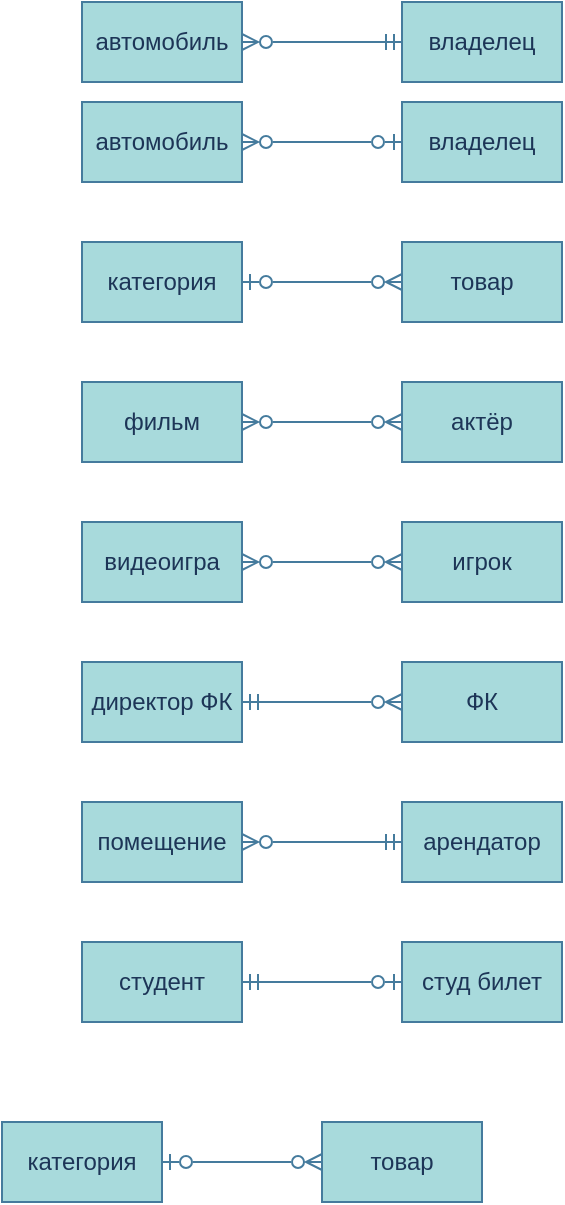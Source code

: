 <mxfile version="26.0.10">
  <diagram name="Страница — 1" id="SeEi-_ZefRSOAg-EYD2t">
    <mxGraphModel dx="398" dy="252" grid="1" gridSize="10" guides="1" tooltips="1" connect="1" arrows="1" fold="1" page="1" pageScale="1" pageWidth="827" pageHeight="1169" math="0" shadow="0">
      <root>
        <mxCell id="0" />
        <mxCell id="1" parent="0" />
        <mxCell id="dbEYTI0G9b-l1WtTMVDP-7" style="edgeStyle=orthogonalEdgeStyle;rounded=0;orthogonalLoop=1;jettySize=auto;html=1;exitX=1;exitY=0.5;exitDx=0;exitDy=0;entryX=0;entryY=0.5;entryDx=0;entryDy=0;strokeColor=#457B9D;fontColor=default;fillColor=#A8DADC;startArrow=ERzeroToMany;startFill=0;endArrow=ERmandOne;endFill=0;labelBackgroundColor=none;" edge="1" parent="1" source="dbEYTI0G9b-l1WtTMVDP-5" target="dbEYTI0G9b-l1WtTMVDP-6">
          <mxGeometry relative="1" as="geometry" />
        </mxCell>
        <mxCell id="dbEYTI0G9b-l1WtTMVDP-5" value="автомобиль" style="whiteSpace=wrap;html=1;align=center;strokeColor=#457B9D;fontColor=#1D3557;fillColor=#A8DADC;labelBackgroundColor=none;" vertex="1" parent="1">
          <mxGeometry x="120" y="80" width="80" height="40" as="geometry" />
        </mxCell>
        <mxCell id="dbEYTI0G9b-l1WtTMVDP-6" value="владелец" style="whiteSpace=wrap;html=1;align=center;strokeColor=#457B9D;fontColor=#1D3557;fillColor=#A8DADC;labelBackgroundColor=none;" vertex="1" parent="1">
          <mxGeometry x="280" y="80" width="80" height="40" as="geometry" />
        </mxCell>
        <mxCell id="dbEYTI0G9b-l1WtTMVDP-10" style="edgeStyle=orthogonalEdgeStyle;rounded=0;orthogonalLoop=1;jettySize=auto;html=1;exitX=1;exitY=0.5;exitDx=0;exitDy=0;entryX=0;entryY=0.5;entryDx=0;entryDy=0;strokeColor=#457B9D;fontColor=default;fillColor=#A8DADC;startArrow=ERzeroToMany;startFill=0;endArrow=ERzeroToOne;endFill=0;labelBackgroundColor=none;" edge="1" parent="1" source="dbEYTI0G9b-l1WtTMVDP-11" target="dbEYTI0G9b-l1WtTMVDP-12">
          <mxGeometry relative="1" as="geometry" />
        </mxCell>
        <mxCell id="dbEYTI0G9b-l1WtTMVDP-11" value="автомобиль" style="whiteSpace=wrap;html=1;align=center;strokeColor=#457B9D;fontColor=#1D3557;fillColor=#A8DADC;labelBackgroundColor=none;" vertex="1" parent="1">
          <mxGeometry x="120" y="130" width="80" height="40" as="geometry" />
        </mxCell>
        <mxCell id="dbEYTI0G9b-l1WtTMVDP-12" value="владелец" style="whiteSpace=wrap;html=1;align=center;strokeColor=#457B9D;fontColor=#1D3557;fillColor=#A8DADC;labelBackgroundColor=none;" vertex="1" parent="1">
          <mxGeometry x="280" y="130" width="80" height="40" as="geometry" />
        </mxCell>
        <mxCell id="dbEYTI0G9b-l1WtTMVDP-13" style="edgeStyle=orthogonalEdgeStyle;rounded=0;orthogonalLoop=1;jettySize=auto;html=1;exitX=1;exitY=0.5;exitDx=0;exitDy=0;entryX=0;entryY=0.5;entryDx=0;entryDy=0;strokeColor=#457B9D;fontColor=default;fillColor=#A8DADC;startArrow=ERzeroToOne;startFill=0;endArrow=ERzeroToMany;endFill=0;labelBackgroundColor=none;" edge="1" parent="1" source="dbEYTI0G9b-l1WtTMVDP-14" target="dbEYTI0G9b-l1WtTMVDP-15">
          <mxGeometry relative="1" as="geometry" />
        </mxCell>
        <mxCell id="dbEYTI0G9b-l1WtTMVDP-14" value="категория" style="whiteSpace=wrap;html=1;align=center;strokeColor=#457B9D;fontColor=#1D3557;fillColor=#A8DADC;labelBackgroundColor=none;" vertex="1" parent="1">
          <mxGeometry x="120" y="200" width="80" height="40" as="geometry" />
        </mxCell>
        <mxCell id="dbEYTI0G9b-l1WtTMVDP-15" value="товар" style="whiteSpace=wrap;html=1;align=center;strokeColor=#457B9D;fontColor=#1D3557;fillColor=#A8DADC;labelBackgroundColor=none;" vertex="1" parent="1">
          <mxGeometry x="280" y="200" width="80" height="40" as="geometry" />
        </mxCell>
        <mxCell id="dbEYTI0G9b-l1WtTMVDP-16" style="edgeStyle=orthogonalEdgeStyle;rounded=0;orthogonalLoop=1;jettySize=auto;html=1;exitX=1;exitY=0.5;exitDx=0;exitDy=0;entryX=0;entryY=0.5;entryDx=0;entryDy=0;strokeColor=#457B9D;fontColor=default;fillColor=#A8DADC;startArrow=ERzeroToMany;startFill=0;endArrow=ERzeroToMany;endFill=0;labelBackgroundColor=none;" edge="1" parent="1" source="dbEYTI0G9b-l1WtTMVDP-17" target="dbEYTI0G9b-l1WtTMVDP-18">
          <mxGeometry relative="1" as="geometry" />
        </mxCell>
        <mxCell id="dbEYTI0G9b-l1WtTMVDP-17" value="фильм" style="whiteSpace=wrap;html=1;align=center;strokeColor=#457B9D;fontColor=#1D3557;fillColor=#A8DADC;labelBackgroundColor=none;" vertex="1" parent="1">
          <mxGeometry x="120" y="270" width="80" height="40" as="geometry" />
        </mxCell>
        <mxCell id="dbEYTI0G9b-l1WtTMVDP-18" value="актёр" style="whiteSpace=wrap;html=1;align=center;strokeColor=#457B9D;fontColor=#1D3557;fillColor=#A8DADC;labelBackgroundColor=none;" vertex="1" parent="1">
          <mxGeometry x="280" y="270" width="80" height="40" as="geometry" />
        </mxCell>
        <mxCell id="dbEYTI0G9b-l1WtTMVDP-19" style="edgeStyle=orthogonalEdgeStyle;rounded=0;orthogonalLoop=1;jettySize=auto;html=1;exitX=1;exitY=0.5;exitDx=0;exitDy=0;entryX=0;entryY=0.5;entryDx=0;entryDy=0;strokeColor=#457B9D;fontColor=default;fillColor=#A8DADC;startArrow=ERzeroToMany;startFill=0;endArrow=ERzeroToMany;endFill=0;labelBackgroundColor=none;" edge="1" source="dbEYTI0G9b-l1WtTMVDP-20" target="dbEYTI0G9b-l1WtTMVDP-21" parent="1">
          <mxGeometry relative="1" as="geometry" />
        </mxCell>
        <mxCell id="dbEYTI0G9b-l1WtTMVDP-20" value="видеоигра" style="whiteSpace=wrap;html=1;align=center;strokeColor=#457B9D;fontColor=#1D3557;fillColor=#A8DADC;labelBackgroundColor=none;" vertex="1" parent="1">
          <mxGeometry x="120" y="340" width="80" height="40" as="geometry" />
        </mxCell>
        <mxCell id="dbEYTI0G9b-l1WtTMVDP-21" value="игрок" style="whiteSpace=wrap;html=1;align=center;strokeColor=#457B9D;fontColor=#1D3557;fillColor=#A8DADC;labelBackgroundColor=none;" vertex="1" parent="1">
          <mxGeometry x="280" y="340" width="80" height="40" as="geometry" />
        </mxCell>
        <mxCell id="dbEYTI0G9b-l1WtTMVDP-22" style="edgeStyle=orthogonalEdgeStyle;rounded=0;orthogonalLoop=1;jettySize=auto;html=1;exitX=1;exitY=0.5;exitDx=0;exitDy=0;entryX=0;entryY=0.5;entryDx=0;entryDy=0;strokeColor=#457B9D;fontColor=default;fillColor=#A8DADC;startArrow=ERmandOne;startFill=0;endArrow=ERzeroToMany;endFill=0;labelBackgroundColor=none;" edge="1" parent="1" source="dbEYTI0G9b-l1WtTMVDP-23" target="dbEYTI0G9b-l1WtTMVDP-24">
          <mxGeometry relative="1" as="geometry" />
        </mxCell>
        <mxCell id="dbEYTI0G9b-l1WtTMVDP-23" value="директор ФК" style="whiteSpace=wrap;html=1;align=center;strokeColor=#457B9D;fontColor=#1D3557;fillColor=#A8DADC;labelBackgroundColor=none;" vertex="1" parent="1">
          <mxGeometry x="120" y="410" width="80" height="40" as="geometry" />
        </mxCell>
        <mxCell id="dbEYTI0G9b-l1WtTMVDP-24" value="ФК" style="whiteSpace=wrap;html=1;align=center;strokeColor=#457B9D;fontColor=#1D3557;fillColor=#A8DADC;labelBackgroundColor=none;" vertex="1" parent="1">
          <mxGeometry x="280" y="410" width="80" height="40" as="geometry" />
        </mxCell>
        <mxCell id="dbEYTI0G9b-l1WtTMVDP-25" style="edgeStyle=orthogonalEdgeStyle;rounded=0;orthogonalLoop=1;jettySize=auto;html=1;exitX=1;exitY=0.5;exitDx=0;exitDy=0;entryX=0;entryY=0.5;entryDx=0;entryDy=0;strokeColor=#457B9D;fontColor=default;fillColor=#A8DADC;startArrow=ERzeroToMany;startFill=0;endArrow=ERmandOne;endFill=0;labelBackgroundColor=none;" edge="1" source="dbEYTI0G9b-l1WtTMVDP-26" target="dbEYTI0G9b-l1WtTMVDP-27" parent="1">
          <mxGeometry relative="1" as="geometry" />
        </mxCell>
        <mxCell id="dbEYTI0G9b-l1WtTMVDP-26" value="помещение" style="whiteSpace=wrap;html=1;align=center;strokeColor=#457B9D;fontColor=#1D3557;fillColor=#A8DADC;labelBackgroundColor=none;" vertex="1" parent="1">
          <mxGeometry x="120" y="480" width="80" height="40" as="geometry" />
        </mxCell>
        <mxCell id="dbEYTI0G9b-l1WtTMVDP-27" value="арендатор" style="whiteSpace=wrap;html=1;align=center;strokeColor=#457B9D;fontColor=#1D3557;fillColor=#A8DADC;labelBackgroundColor=none;" vertex="1" parent="1">
          <mxGeometry x="280" y="480" width="80" height="40" as="geometry" />
        </mxCell>
        <mxCell id="dbEYTI0G9b-l1WtTMVDP-28" style="edgeStyle=orthogonalEdgeStyle;rounded=0;orthogonalLoop=1;jettySize=auto;html=1;exitX=1;exitY=0.5;exitDx=0;exitDy=0;entryX=0;entryY=0.5;entryDx=0;entryDy=0;strokeColor=#457B9D;fontColor=default;fillColor=#A8DADC;startArrow=ERmandOne;startFill=0;endArrow=ERzeroToOne;endFill=0;labelBackgroundColor=none;" edge="1" source="dbEYTI0G9b-l1WtTMVDP-29" target="dbEYTI0G9b-l1WtTMVDP-30" parent="1">
          <mxGeometry relative="1" as="geometry" />
        </mxCell>
        <mxCell id="dbEYTI0G9b-l1WtTMVDP-29" value="студент" style="whiteSpace=wrap;html=1;align=center;strokeColor=#457B9D;fontColor=#1D3557;fillColor=#A8DADC;labelBackgroundColor=none;" vertex="1" parent="1">
          <mxGeometry x="120" y="550" width="80" height="40" as="geometry" />
        </mxCell>
        <mxCell id="dbEYTI0G9b-l1WtTMVDP-30" value="студ билет" style="whiteSpace=wrap;html=1;align=center;strokeColor=#457B9D;fontColor=#1D3557;fillColor=#A8DADC;labelBackgroundColor=none;" vertex="1" parent="1">
          <mxGeometry x="280" y="550" width="80" height="40" as="geometry" />
        </mxCell>
        <mxCell id="dbEYTI0G9b-l1WtTMVDP-34" style="edgeStyle=orthogonalEdgeStyle;rounded=0;orthogonalLoop=1;jettySize=auto;html=1;exitX=1;exitY=0.5;exitDx=0;exitDy=0;entryX=0;entryY=0.5;entryDx=0;entryDy=0;strokeColor=#457B9D;fontColor=default;fillColor=#A8DADC;startArrow=ERzeroToOne;startFill=0;endArrow=ERzeroToMany;endFill=0;labelBackgroundColor=none;" edge="1" source="dbEYTI0G9b-l1WtTMVDP-35" target="dbEYTI0G9b-l1WtTMVDP-36" parent="1">
          <mxGeometry relative="1" as="geometry" />
        </mxCell>
        <mxCell id="dbEYTI0G9b-l1WtTMVDP-35" value="категория" style="whiteSpace=wrap;html=1;align=center;strokeColor=#457B9D;fontColor=#1D3557;fillColor=#A8DADC;labelBackgroundColor=none;" vertex="1" parent="1">
          <mxGeometry x="80" y="640" width="80" height="40" as="geometry" />
        </mxCell>
        <mxCell id="dbEYTI0G9b-l1WtTMVDP-36" value="товар" style="whiteSpace=wrap;html=1;align=center;strokeColor=#457B9D;fontColor=#1D3557;fillColor=#A8DADC;labelBackgroundColor=none;" vertex="1" parent="1">
          <mxGeometry x="240" y="640" width="80" height="40" as="geometry" />
        </mxCell>
      </root>
    </mxGraphModel>
  </diagram>
</mxfile>
